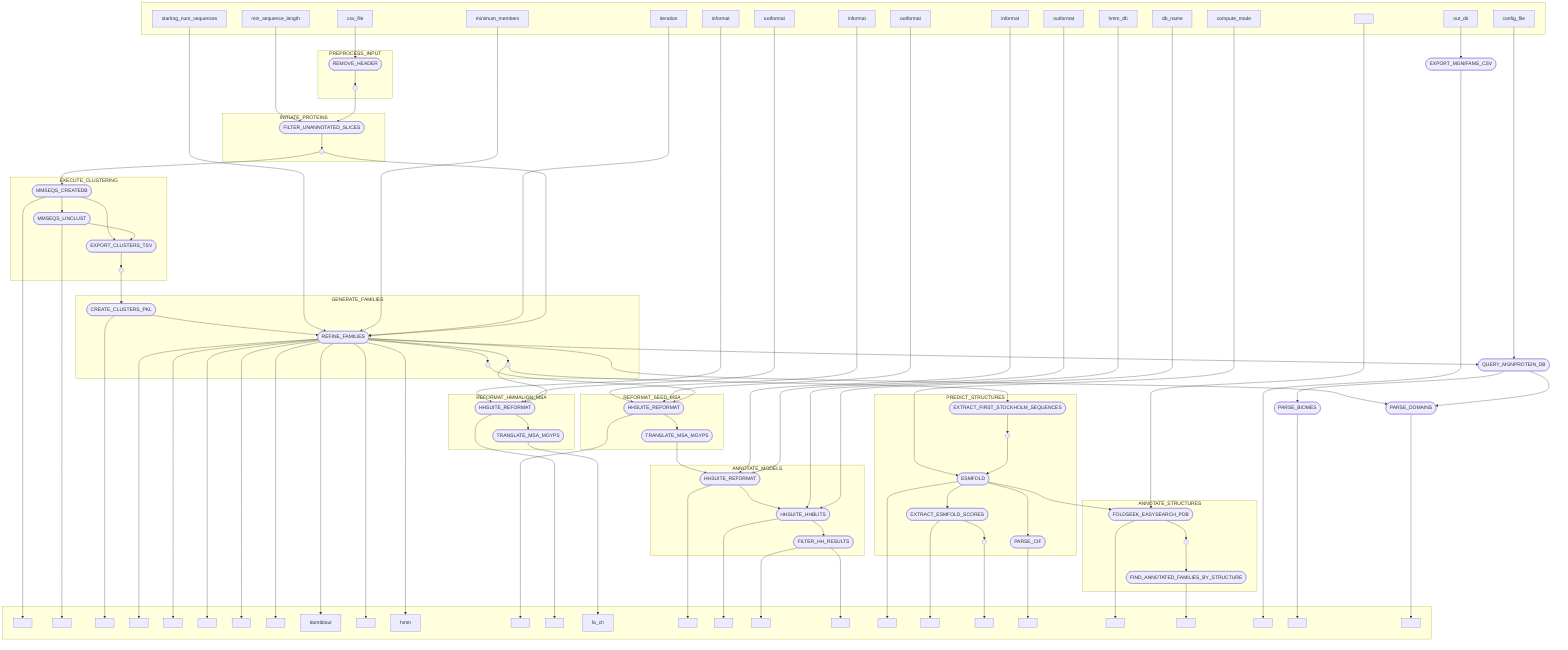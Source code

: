 flowchart TB
    subgraph " "
    v0["csv_file"]
    v3["min_sequence_length"]
    v15["starting_num_sequences"]
    v16["minimum_members"]
    v17["iteration"]
    v29["informat"]
    v30["outformat"]
    v34["informat"]
    v35["outformat"]
    v40["informat"]
    v41["outformat"]
    v44["hmm_db"]
    v45["db_name"]
    v54["compute_mode"]
    v68[" "]
    v77["out_dir"]
    v80["config_file"]
    end
    subgraph PREPROCESS_INPUT
    v1([REMOVE_HEADER])
    v2(( ))
    end
    subgraph INITIATE_PROTEINS
    v4([FILTER_UNANNOTATED_SLICES])
    v5(( ))
    end
    subgraph EXECUTE_CLUSTERING
    v7([MMSEQS_CREATEDB])
    v9([MMSEQS_LINCLUST])
    v11([EXPORT_CLUSTERS_TSV])
    v12(( ))
    end
    subgraph " "
    v8[" "]
    v10[" "]
    v14[" "]
    v19[" "]
    v20[" "]
    v21[" "]
    v22[" "]
    v23[" "]
    v24["domtblout"]
    v25[" "]
    v26["hmm"]
    v32[" "]
    v37[" "]
    v39["fa_ch"]
    v43[" "]
    v47[" "]
    v49[" "]
    v50[" "]
    v56[" "]
    v58[" "]
    v61[" "]
    v63[" "]
    v70[" "]
    v76[" "]
    v79[" "]
    v83[" "]
    v85[" "]
    end
    subgraph GENERATE_FAMILIES
    v13([CREATE_CLUSTERS_PKL])
    v18([REFINE_FAMILIES])
    v27(( ))
    v28(( ))
    end
    subgraph REFORMAT_SEED_MSA
    v31([HHSUITE_REFORMAT])
    v33([TRANSLATE_MSA_MGYPS])
    end
    subgraph REFORMAT_HMMALIGN_MSA
    v36([HHSUITE_REFORMAT])
    v38([TRANSLATE_MSA_MGYPS])
    end
    subgraph ANNOTATE_MODELS
    v42([HHSUITE_REFORMAT])
    v46([HHSUITE_HHBLITS])
    v48([FILTER_HH_RESULTS])
    end
    subgraph PREDICT_STRUCTURES
    v51([EXTRACT_FIRST_STOCKHOLM_SEQUENCES])
    v55([ESMFOLD])
    v57([EXTRACT_ESMFOLD_SCORES])
    v62([PARSE_CIF])
    v52(( ))
    v59(( ))
    end
    subgraph ANNOTATE_STRUCTURES
    v69([FOLDSEEK_EASYSEARCH_PDB])
    v75([FIND_ANNOTATED_FAMILIES_BY_STRUCTURE])
    v71(( ))
    end
    v78([EXPORT_MGNIFAMS_CSV])
    v81([QUERY_MGNPROTEIN_DB])
    v82([PARSE_BIOMES])
    v84([PARSE_DOMAINS])
    v0 --> v1
    v1 --> v2
    v3 --> v4
    v2 --> v4
    v4 --> v5
    v5 --> v7
    v7 --> v9
    v7 --> v8
    v7 --> v11
    v9 --> v11
    v9 --> v10
    v11 --> v12
    v12 --> v13
    v13 --> v18
    v13 --> v14
    v15 --> v18
    v16 --> v18
    v17 --> v18
    v5 --> v18
    v18 --> v26
    v18 --> v25
    v18 --> v24
    v18 --> v81
    v18 --> v23
    v18 --> v22
    v18 --> v21
    v18 --> v20
    v18 --> v19
    v18 --> v84
    v18 --> v27
    v18 --> v28
    v29 --> v31
    v30 --> v31
    v27 --> v31
    v31 --> v33
    v31 --> v32
    v33 --> v42
    v34 --> v36
    v35 --> v36
    v28 --> v36
    v36 --> v38
    v36 --> v37
    v38 --> v39
    v40 --> v42
    v41 --> v42
    v42 --> v46
    v42 --> v43
    v44 --> v46
    v45 --> v46
    v46 --> v48
    v46 --> v47
    v48 --> v50
    v48 --> v49
    v28 --> v51
    v51 --> v52
    v54 --> v55
    v52 --> v55
    v55 --> v62
    v55 --> v57
    v55 --> v56
    v55 --> v69
    v57 --> v58
    v57 --> v59
    v59 --> v61
    v62 --> v63
    v68 --> v69
    v69 --> v70
    v69 --> v71
    v71 --> v75
    v75 --> v76
    v77 --> v78
    v78 --> v79
    v80 --> v81
    v81 --> v82
    v81 --> v84
    v82 --> v83
    v84 --> v85